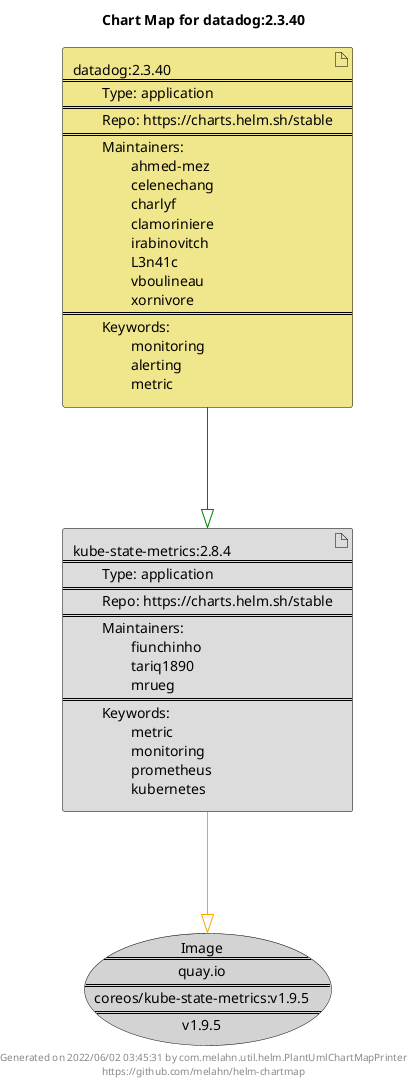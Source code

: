 @startuml
skinparam linetype ortho
skinparam backgroundColor white
skinparam usecaseBorderColor black
skinparam usecaseArrowColor LightSlateGray
skinparam artifactBorderColor black
skinparam artifactArrowColor LightSlateGray

title Chart Map for datadog:2.3.40

'There are 2 referenced Helm Charts
artifact "kube-state-metrics:2.8.4\n====\n\tType: application\n====\n\tRepo: https://charts.helm.sh/stable\n====\n\tMaintainers: \n\t\tfiunchinho\n\t\ttariq1890\n\t\tmrueg\n====\n\tKeywords: \n\t\tmetric\n\t\tmonitoring\n\t\tprometheus\n\t\tkubernetes" as kube_state_metrics_2_8_4 #Gainsboro
artifact "datadog:2.3.40\n====\n\tType: application\n====\n\tRepo: https://charts.helm.sh/stable\n====\n\tMaintainers: \n\t\tahmed-mez\n\t\tcelenechang\n\t\tcharlyf\n\t\tclamoriniere\n\t\tirabinovitch\n\t\tL3n41c\n\t\tvboulineau\n\t\txornivore\n====\n\tKeywords: \n\t\tmonitoring\n\t\talerting\n\t\tmetric" as datadog_2_3_40 #Khaki

'There is one referenced Docker Image
usecase "Image\n====\nquay.io\n====\ncoreos/kube-state-metrics:v1.9.5\n====\nv1.9.5" as quay_io_coreos_kube_state_metrics_v1_9_5 #LightGrey

'Chart Dependencies
datadog_2_3_40--[#green]-|>kube_state_metrics_2_8_4
kube_state_metrics_2_8_4--[#orange]-|>quay_io_coreos_kube_state_metrics_v1_9_5

center footer Generated on 2022/06/02 03:45:31 by com.melahn.util.helm.PlantUmlChartMapPrinter\nhttps://github.com/melahn/helm-chartmap
@enduml
